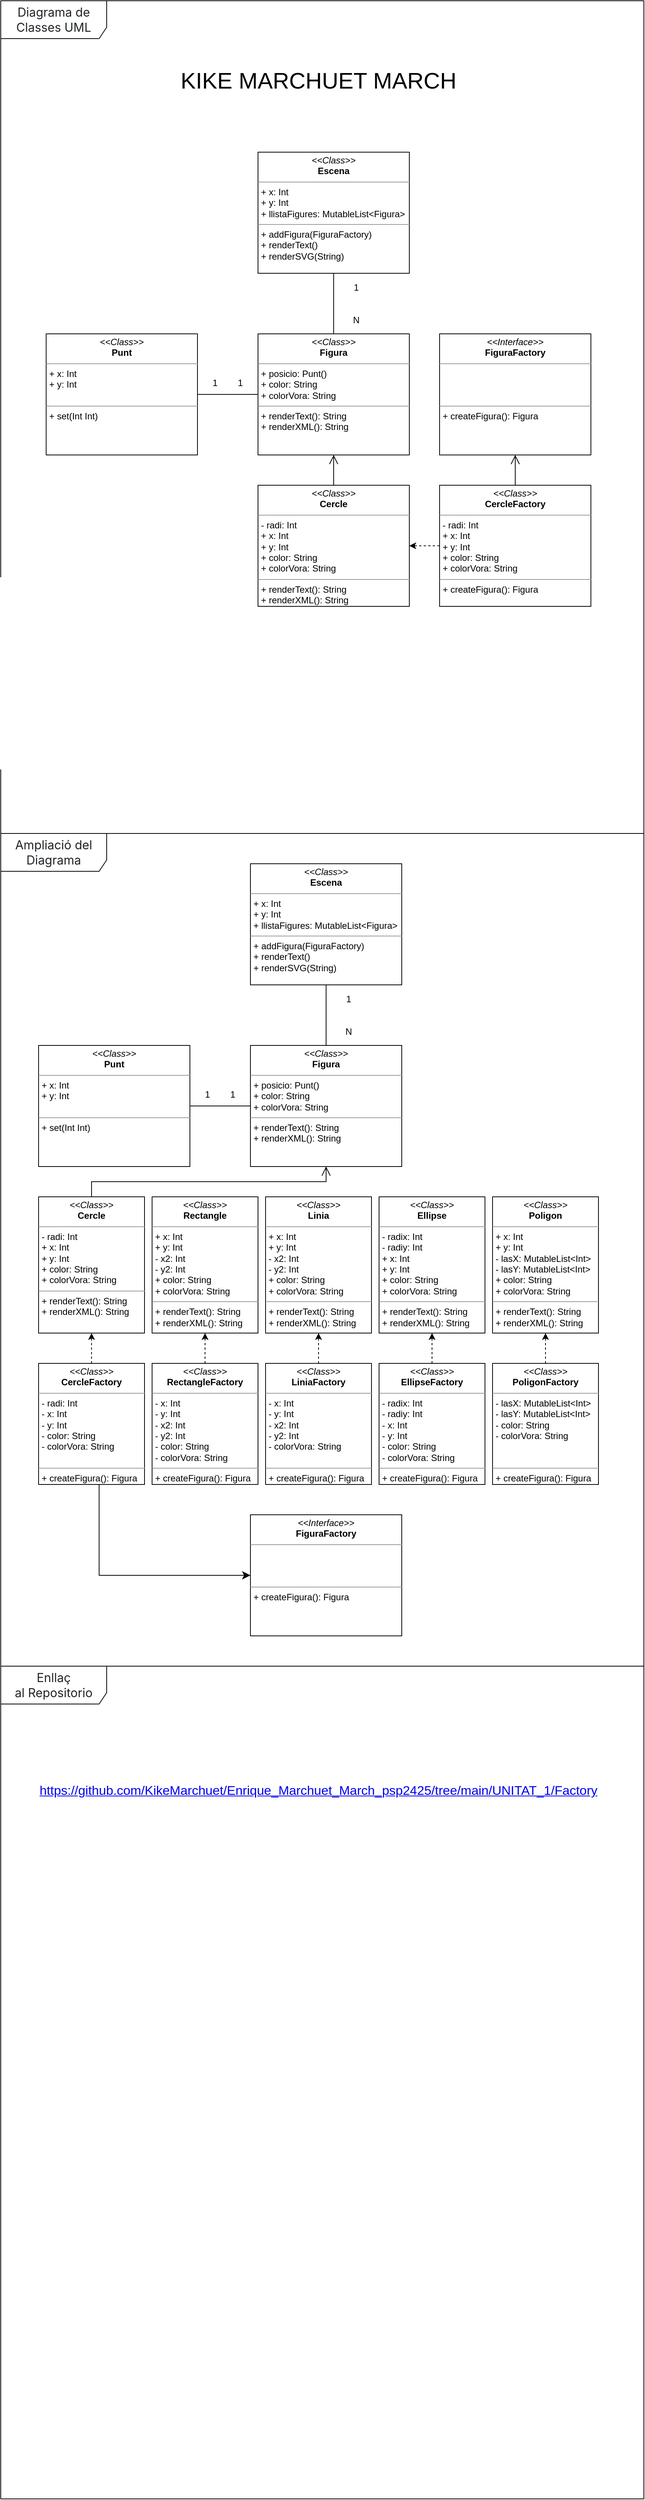 <mxfile version="24.7.17">
  <diagram name="Page-1" id="c4acf3e9-155e-7222-9cf6-157b1a14988f">
    <mxGraphModel dx="1272" dy="863" grid="1" gridSize="10" guides="0" tooltips="1" connect="1" arrows="1" fold="1" page="1" pageScale="1" pageWidth="850" pageHeight="1100" background="none" math="0" shadow="0">
      <root>
        <mxCell id="0" />
        <mxCell id="1" parent="0" />
        <mxCell id="17acba5748e5396b-1" value="&lt;span style=&quot;font-size: 16px; box-sizing: border-box; caret-color: rgb(33, 37, 41); color: rgb(33, 37, 41); font-family: -apple-system, BlinkMacSystemFont, &amp;quot;Segoe UI&amp;quot;, Roboto, &amp;quot;Helvetica Neue&amp;quot;, Arial, &amp;quot;Noto Sans&amp;quot;, &amp;quot;Liberation Sans&amp;quot;, sans-serif, &amp;quot;Apple Color Emoji&amp;quot;, &amp;quot;Segoe UI Emoji&amp;quot;, &amp;quot;Segoe UI Symbol&amp;quot;, &amp;quot;Noto Color Emoji&amp;quot;; text-align: left;&quot; id=&quot;yui_3_18_1_1_1728143311629_353&quot;&gt;Diagrama de Classes UML&lt;/span&gt;" style="shape=umlFrame;whiteSpace=wrap;html=1;rounded=0;shadow=0;comic=0;labelBackgroundColor=none;strokeWidth=1;fontFamily=Verdana;fontSize=10;align=center;width=140;height=50;" parent="1" vertex="1">
          <mxGeometry width="850" height="1100" as="geometry" />
        </mxCell>
        <mxCell id="5d2195bd80daf111-12" value="&lt;p style=&quot;margin:0px;margin-top:4px;text-align:center;&quot;&gt;&lt;i&gt;&amp;lt;&amp;lt;Class&amp;gt;&amp;gt;&lt;/i&gt;&lt;br&gt;&lt;b&gt;CercleFactory&lt;/b&gt;&lt;/p&gt;&lt;hr size=&quot;1&quot;&gt;&lt;p style=&quot;margin:0px;margin-left:4px;&quot;&gt;- radi: Int&lt;br&gt;+ x: Int&lt;/p&gt;&lt;p style=&quot;margin:0px;margin-left:4px;&quot;&gt;+ y: Int&lt;/p&gt;&lt;p style=&quot;margin:0px;margin-left:4px;&quot;&gt;+ color: String&lt;/p&gt;&lt;p style=&quot;margin:0px;margin-left:4px;&quot;&gt;+ colorVora: String&lt;/p&gt;&lt;hr size=&quot;1&quot;&gt;&lt;p style=&quot;margin:0px;margin-left:4px;&quot;&gt;+ createFigura(): Figura&lt;br&gt;&lt;br&gt;&lt;/p&gt;" style="verticalAlign=top;align=left;overflow=fill;fontSize=12;fontFamily=Helvetica;html=1;rounded=0;shadow=0;comic=0;labelBackgroundColor=none;strokeWidth=1" parent="1" vertex="1">
          <mxGeometry x="580" y="640" width="200" height="160" as="geometry" />
        </mxCell>
        <mxCell id="5d2195bd80daf111-20" value="&lt;p style=&quot;margin:0px;margin-top:4px;text-align:center;&quot;&gt;&lt;i&gt;&amp;lt;&amp;lt;Interface&amp;gt;&amp;gt;&lt;/i&gt;&lt;br&gt;&lt;b&gt;FiguraFactory&lt;/b&gt;&lt;/p&gt;&lt;hr size=&quot;1&quot;&gt;&lt;p style=&quot;margin:0px;margin-left:4px;&quot;&gt;&lt;br&gt;&lt;/p&gt;&lt;p style=&quot;margin:0px;margin-left:4px;&quot;&gt;&lt;br&gt;&lt;/p&gt;&lt;p style=&quot;margin:0px;margin-left:4px;&quot;&gt;&lt;br&gt;&lt;/p&gt;&lt;hr size=&quot;1&quot;&gt;&lt;p style=&quot;margin:0px;margin-left:4px;&quot;&gt;+ createFigura(): Figura&lt;br&gt;&lt;/p&gt;" style="verticalAlign=top;align=left;overflow=fill;fontSize=12;fontFamily=Helvetica;html=1;rounded=0;shadow=0;comic=0;labelBackgroundColor=none;strokeWidth=1" parent="1" vertex="1">
          <mxGeometry x="580" y="440" width="200" height="160" as="geometry" />
        </mxCell>
        <mxCell id="bLPB9Oaj4z80NYOB8CVM-1" value="&lt;p style=&quot;margin:0px;margin-top:4px;text-align:center;&quot;&gt;&lt;i&gt;&amp;lt;&amp;lt;Class&amp;gt;&amp;gt;&lt;/i&gt;&lt;br&gt;&lt;b&gt;Cercle&lt;/b&gt;&lt;/p&gt;&lt;hr size=&quot;1&quot;&gt;&lt;p style=&quot;margin:0px;margin-left:4px;&quot;&gt;- radi: Int&lt;br&gt;+ x: Int&lt;/p&gt;&lt;p style=&quot;margin:0px;margin-left:4px;&quot;&gt;+ y: Int&lt;/p&gt;&lt;p style=&quot;margin:0px;margin-left:4px;&quot;&gt;+ color: String&lt;/p&gt;&lt;p style=&quot;margin:0px;margin-left:4px;&quot;&gt;+ colorVora: String&lt;/p&gt;&lt;hr size=&quot;1&quot;&gt;&lt;p style=&quot;margin:0px;margin-left:4px;&quot;&gt;+ renderText(): String&lt;/p&gt;&lt;p style=&quot;margin:0px;margin-left:4px;&quot;&gt;+ renderXML(): String&lt;br&gt;&lt;br&gt;&lt;/p&gt;" style="verticalAlign=top;align=left;overflow=fill;fontSize=12;fontFamily=Helvetica;html=1;rounded=0;shadow=0;comic=0;labelBackgroundColor=none;strokeWidth=1" parent="1" vertex="1">
          <mxGeometry x="340" y="640" width="200" height="160" as="geometry" />
        </mxCell>
        <mxCell id="bLPB9Oaj4z80NYOB8CVM-2" value="&lt;p style=&quot;margin:0px;margin-top:4px;text-align:center;&quot;&gt;&lt;i&gt;&amp;lt;&amp;lt;Class&amp;gt;&amp;gt;&lt;/i&gt;&lt;br&gt;&lt;b&gt;Figura&lt;/b&gt;&lt;/p&gt;&lt;hr size=&quot;1&quot;&gt;&lt;p style=&quot;margin: 0px 0px 0px 4px;&quot;&gt;+ posicio: Punt()&lt;br&gt;&lt;/p&gt;&lt;p style=&quot;margin: 0px 0px 0px 4px;&quot;&gt;+ color: String&lt;/p&gt;&lt;p style=&quot;margin: 0px 0px 0px 4px;&quot;&gt;+ colorVora: String&lt;/p&gt;&lt;hr size=&quot;1&quot;&gt;&lt;p style=&quot;margin:0px;margin-left:4px;&quot;&gt;+ renderText(): String&lt;br&gt;&lt;/p&gt;&lt;p style=&quot;margin:0px;margin-left:4px;&quot;&gt;+ renderXML(): String&lt;/p&gt;" style="verticalAlign=top;align=left;overflow=fill;fontSize=12;fontFamily=Helvetica;html=1;rounded=0;shadow=0;comic=0;labelBackgroundColor=none;strokeWidth=1" parent="1" vertex="1">
          <mxGeometry x="340" y="440" width="200" height="160" as="geometry" />
        </mxCell>
        <mxCell id="bLPB9Oaj4z80NYOB8CVM-5" value="" style="edgeStyle=orthogonalEdgeStyle;rounded=0;html=1;labelBackgroundColor=none;startFill=0;endArrow=open;endFill=0;endSize=10;fontFamily=Verdana;fontSize=10;entryX=0.5;entryY=1;entryDx=0;entryDy=0;exitX=0.5;exitY=0;exitDx=0;exitDy=0;" parent="1" source="bLPB9Oaj4z80NYOB8CVM-1" target="bLPB9Oaj4z80NYOB8CVM-2" edge="1">
          <mxGeometry width="50" height="50" relative="1" as="geometry">
            <mxPoint x="240" y="400" as="sourcePoint" />
            <mxPoint x="290" y="350" as="targetPoint" />
          </mxGeometry>
        </mxCell>
        <mxCell id="bLPB9Oaj4z80NYOB8CVM-8" value="&lt;p style=&quot;margin:0px;margin-top:4px;text-align:center;&quot;&gt;&lt;i&gt;&amp;lt;&amp;lt;Class&amp;gt;&amp;gt;&lt;/i&gt;&lt;br&gt;&lt;b&gt;Escena&lt;/b&gt;&lt;/p&gt;&lt;hr size=&quot;1&quot;&gt;&lt;p style=&quot;margin: 0px 0px 0px 4px;&quot;&gt;+ x: Int&lt;br&gt;&lt;/p&gt;&lt;p style=&quot;margin: 0px 0px 0px 4px;&quot;&gt;+ y: Int&lt;/p&gt;&lt;p style=&quot;margin: 0px 0px 0px 4px;&quot;&gt;+ llistaFigures: MutableList&amp;lt;Figura&amp;gt;&lt;/p&gt;&lt;hr size=&quot;1&quot;&gt;&lt;p style=&quot;margin:0px;margin-left:4px;&quot;&gt;+ addFigura(FiguraFactory)&lt;br&gt;&lt;/p&gt;&lt;p style=&quot;margin:0px;margin-left:4px;&quot;&gt;+ renderText()&lt;/p&gt;&lt;p style=&quot;margin:0px;margin-left:4px;&quot;&gt;+ renderSVG(String)&lt;/p&gt;" style="verticalAlign=top;align=left;overflow=fill;fontSize=12;fontFamily=Helvetica;html=1;rounded=0;shadow=0;comic=0;labelBackgroundColor=none;strokeWidth=1" parent="1" vertex="1">
          <mxGeometry x="340" y="200" width="200" height="160" as="geometry" />
        </mxCell>
        <mxCell id="bLPB9Oaj4z80NYOB8CVM-9" value="" style="edgeStyle=orthogonalEdgeStyle;rounded=0;html=1;labelBackgroundColor=none;startFill=0;endArrow=open;endFill=0;endSize=10;fontFamily=Verdana;fontSize=10;entryX=0.5;entryY=1;entryDx=0;entryDy=0;exitX=0.5;exitY=0;exitDx=0;exitDy=0;" parent="1" source="5d2195bd80daf111-12" target="5d2195bd80daf111-20" edge="1">
          <mxGeometry width="50" height="50" relative="1" as="geometry">
            <mxPoint x="450" y="610" as="sourcePoint" />
            <mxPoint x="450" y="650" as="targetPoint" />
          </mxGeometry>
        </mxCell>
        <mxCell id="bLPB9Oaj4z80NYOB8CVM-10" value="&lt;p style=&quot;margin:0px;margin-top:4px;text-align:center;&quot;&gt;&lt;i&gt;&amp;lt;&amp;lt;Class&amp;gt;&amp;gt;&lt;/i&gt;&lt;br&gt;&lt;b&gt;Punt&lt;/b&gt;&lt;/p&gt;&lt;hr size=&quot;1&quot;&gt;&lt;p style=&quot;margin: 0px 0px 0px 4px;&quot;&gt;+ x: Int&lt;br&gt;&lt;/p&gt;&lt;p style=&quot;margin: 0px 0px 0px 4px;&quot;&gt;+ y: Int&lt;/p&gt;&lt;p style=&quot;margin: 0px 0px 0px 4px;&quot;&gt;&lt;br&gt;&lt;/p&gt;&lt;hr size=&quot;1&quot;&gt;&lt;p style=&quot;margin:0px;margin-left:4px;&quot;&gt;+ set(Int Int)&lt;br&gt;&lt;/p&gt;" style="verticalAlign=top;align=left;overflow=fill;fontSize=12;fontFamily=Helvetica;html=1;rounded=0;shadow=0;comic=0;labelBackgroundColor=none;strokeWidth=1" parent="1" vertex="1">
          <mxGeometry x="60" y="440" width="200" height="160" as="geometry" />
        </mxCell>
        <mxCell id="bLPB9Oaj4z80NYOB8CVM-13" value="" style="endArrow=none;html=1;rounded=0;entryX=0.5;entryY=0;entryDx=0;entryDy=0;exitX=0.5;exitY=1;exitDx=0;exitDy=0;" parent="1" source="bLPB9Oaj4z80NYOB8CVM-8" target="bLPB9Oaj4z80NYOB8CVM-2" edge="1">
          <mxGeometry width="50" height="50" relative="1" as="geometry">
            <mxPoint x="410" y="870" as="sourcePoint" />
            <mxPoint x="460" y="820" as="targetPoint" />
          </mxGeometry>
        </mxCell>
        <mxCell id="bLPB9Oaj4z80NYOB8CVM-14" value="" style="endArrow=none;html=1;rounded=0;entryX=0;entryY=0.5;entryDx=0;entryDy=0;exitX=1;exitY=0.5;exitDx=0;exitDy=0;" parent="1" source="bLPB9Oaj4z80NYOB8CVM-10" target="bLPB9Oaj4z80NYOB8CVM-2" edge="1">
          <mxGeometry width="50" height="50" relative="1" as="geometry">
            <mxPoint x="310" y="410" as="sourcePoint" />
            <mxPoint x="350" y="490" as="targetPoint" />
          </mxGeometry>
        </mxCell>
        <mxCell id="bLPB9Oaj4z80NYOB8CVM-15" value="" style="endArrow=classic;html=1;rounded=0;entryX=1;entryY=0.5;entryDx=0;entryDy=0;exitX=0;exitY=0.5;exitDx=0;exitDy=0;dashed=1;" parent="1" source="5d2195bd80daf111-12" target="bLPB9Oaj4z80NYOB8CVM-1" edge="1">
          <mxGeometry width="50" height="50" relative="1" as="geometry">
            <mxPoint x="510" y="740" as="sourcePoint" />
            <mxPoint x="560" y="690" as="targetPoint" />
          </mxGeometry>
        </mxCell>
        <mxCell id="bLPB9Oaj4z80NYOB8CVM-16" value="1 &amp;nbsp; &amp;nbsp; &amp;nbsp; &amp;nbsp;1" style="text;html=1;align=center;verticalAlign=middle;whiteSpace=wrap;rounded=0;" parent="1" vertex="1">
          <mxGeometry x="270" y="490" width="60" height="30" as="geometry" />
        </mxCell>
        <mxCell id="bLPB9Oaj4z80NYOB8CVM-17" value="1&lt;div&gt;&lt;br&gt;&lt;/div&gt;&lt;div&gt;&lt;br&gt;&lt;/div&gt;&lt;div&gt;N&lt;/div&gt;" style="text;html=1;align=center;verticalAlign=middle;whiteSpace=wrap;rounded=0;" parent="1" vertex="1">
          <mxGeometry x="440" y="385" width="60" height="30" as="geometry" />
        </mxCell>
        <mxCell id="bLPB9Oaj4z80NYOB8CVM-18" value="&lt;span style=&quot;caret-color: rgb(33, 37, 41); color: rgb(33, 37, 41); font-family: -apple-system, BlinkMacSystemFont, &amp;quot;Segoe UI&amp;quot;, Roboto, &amp;quot;Helvetica Neue&amp;quot;, Arial, &amp;quot;Noto Sans&amp;quot;, &amp;quot;Liberation Sans&amp;quot;, sans-serif, &amp;quot;Apple Color Emoji&amp;quot;, &amp;quot;Segoe UI Emoji&amp;quot;, &amp;quot;Segoe UI Symbol&amp;quot;, &amp;quot;Noto Color Emoji&amp;quot;; font-size: 16px; text-align: left;&quot;&gt;Ampliació del Diagrama&lt;/span&gt;" style="shape=umlFrame;whiteSpace=wrap;html=1;rounded=0;shadow=0;comic=0;labelBackgroundColor=none;strokeWidth=1;fontFamily=Verdana;fontSize=10;align=center;width=140;height=50;" parent="1" vertex="1">
          <mxGeometry y="1100" width="850" height="1100" as="geometry" />
        </mxCell>
        <mxCell id="bLPB9Oaj4z80NYOB8CVM-32" value="&lt;p style=&quot;margin:0px;margin-top:4px;text-align:center;&quot;&gt;&lt;i&gt;&amp;lt;&amp;lt;Class&amp;gt;&amp;gt;&lt;/i&gt;&lt;br&gt;&lt;b&gt;CercleFactory&lt;/b&gt;&lt;/p&gt;&lt;hr size=&quot;1&quot;&gt;&lt;p style=&quot;margin:0px;margin-left:4px;&quot;&gt;- radi: Int&lt;br&gt;- x: Int&lt;/p&gt;&lt;p style=&quot;margin:0px;margin-left:4px;&quot;&gt;- y: Int&lt;/p&gt;&lt;p style=&quot;margin:0px;margin-left:4px;&quot;&gt;- color: String&lt;/p&gt;&lt;p style=&quot;margin:0px;margin-left:4px;&quot;&gt;- colorVora: String&lt;/p&gt;&lt;p style=&quot;margin:0px;margin-left:4px;&quot;&gt;&lt;br&gt;&lt;/p&gt;&lt;hr size=&quot;1&quot;&gt;&lt;p style=&quot;margin:0px;margin-left:4px;&quot;&gt;+ createFigura(): Figura&lt;br&gt;&lt;br&gt;&lt;/p&gt;" style="verticalAlign=top;align=left;overflow=fill;fontSize=12;fontFamily=Helvetica;html=1;rounded=0;shadow=0;comic=0;labelBackgroundColor=none;strokeWidth=1" parent="1" vertex="1">
          <mxGeometry x="50" y="1800" width="140" height="160" as="geometry" />
        </mxCell>
        <mxCell id="bLPB9Oaj4z80NYOB8CVM-33" value="&lt;p style=&quot;margin:0px;margin-top:4px;text-align:center;&quot;&gt;&lt;i&gt;&amp;lt;&amp;lt;Interface&amp;gt;&amp;gt;&lt;/i&gt;&lt;br&gt;&lt;b&gt;FiguraFactory&lt;/b&gt;&lt;/p&gt;&lt;hr size=&quot;1&quot;&gt;&lt;p style=&quot;margin:0px;margin-left:4px;&quot;&gt;&lt;br&gt;&lt;/p&gt;&lt;p style=&quot;margin:0px;margin-left:4px;&quot;&gt;&lt;br&gt;&lt;/p&gt;&lt;p style=&quot;margin:0px;margin-left:4px;&quot;&gt;&lt;br&gt;&lt;/p&gt;&lt;hr size=&quot;1&quot;&gt;&lt;p style=&quot;margin:0px;margin-left:4px;&quot;&gt;+ createFigura(): Figura&lt;br&gt;&lt;/p&gt;" style="verticalAlign=top;align=left;overflow=fill;fontSize=12;fontFamily=Helvetica;html=1;rounded=0;shadow=0;comic=0;labelBackgroundColor=none;strokeWidth=1" parent="1" vertex="1">
          <mxGeometry x="330" y="2000" width="200" height="160" as="geometry" />
        </mxCell>
        <mxCell id="bLPB9Oaj4z80NYOB8CVM-34" value="&lt;p style=&quot;margin:0px;margin-top:4px;text-align:center;&quot;&gt;&lt;i&gt;&amp;lt;&amp;lt;Class&amp;gt;&amp;gt;&lt;/i&gt;&lt;br&gt;&lt;b&gt;Cercle&lt;/b&gt;&lt;/p&gt;&lt;hr size=&quot;1&quot;&gt;&lt;p style=&quot;margin:0px;margin-left:4px;&quot;&gt;- radi: Int&lt;br&gt;+ x: Int&lt;/p&gt;&lt;p style=&quot;margin:0px;margin-left:4px;&quot;&gt;+ y: Int&lt;/p&gt;&lt;p style=&quot;margin:0px;margin-left:4px;&quot;&gt;+ color: String&lt;/p&gt;&lt;p style=&quot;margin:0px;margin-left:4px;&quot;&gt;+ colorVora: String&lt;/p&gt;&lt;hr size=&quot;1&quot;&gt;&lt;p style=&quot;margin:0px;margin-left:4px;&quot;&gt;+ renderText(): String&lt;/p&gt;&lt;p style=&quot;margin:0px;margin-left:4px;&quot;&gt;+ renderXML(): String&lt;br&gt;&lt;br&gt;&lt;/p&gt;" style="verticalAlign=top;align=left;overflow=fill;fontSize=12;fontFamily=Helvetica;html=1;rounded=0;shadow=0;comic=0;labelBackgroundColor=none;strokeWidth=1" parent="1" vertex="1">
          <mxGeometry x="50" y="1580" width="140" height="180" as="geometry" />
        </mxCell>
        <mxCell id="bLPB9Oaj4z80NYOB8CVM-35" value="&lt;p style=&quot;margin:0px;margin-top:4px;text-align:center;&quot;&gt;&lt;i&gt;&amp;lt;&amp;lt;Class&amp;gt;&amp;gt;&lt;/i&gt;&lt;br&gt;&lt;b&gt;Figura&lt;/b&gt;&lt;/p&gt;&lt;hr size=&quot;1&quot;&gt;&lt;p style=&quot;margin: 0px 0px 0px 4px;&quot;&gt;+ posicio: Punt()&lt;br&gt;&lt;/p&gt;&lt;p style=&quot;margin: 0px 0px 0px 4px;&quot;&gt;+ color: String&lt;/p&gt;&lt;p style=&quot;margin: 0px 0px 0px 4px;&quot;&gt;+ colorVora: String&lt;/p&gt;&lt;hr size=&quot;1&quot;&gt;&lt;p style=&quot;margin:0px;margin-left:4px;&quot;&gt;+ renderText(): String&lt;br&gt;&lt;/p&gt;&lt;p style=&quot;margin:0px;margin-left:4px;&quot;&gt;+ renderXML(): String&lt;/p&gt;" style="verticalAlign=top;align=left;overflow=fill;fontSize=12;fontFamily=Helvetica;html=1;rounded=0;shadow=0;comic=0;labelBackgroundColor=none;strokeWidth=1" parent="1" vertex="1">
          <mxGeometry x="330" y="1380" width="200" height="160" as="geometry" />
        </mxCell>
        <mxCell id="bLPB9Oaj4z80NYOB8CVM-36" value="" style="edgeStyle=orthogonalEdgeStyle;rounded=0;html=1;labelBackgroundColor=none;startFill=0;endArrow=open;endFill=0;endSize=10;fontFamily=Verdana;fontSize=10;entryX=0.5;entryY=1;entryDx=0;entryDy=0;exitX=0.5;exitY=0;exitDx=0;exitDy=0;" parent="1" source="bLPB9Oaj4z80NYOB8CVM-34" target="bLPB9Oaj4z80NYOB8CVM-35" edge="1">
          <mxGeometry width="50" height="50" relative="1" as="geometry">
            <mxPoint x="230" y="1340" as="sourcePoint" />
            <mxPoint x="280" y="1290" as="targetPoint" />
          </mxGeometry>
        </mxCell>
        <mxCell id="bLPB9Oaj4z80NYOB8CVM-37" value="&lt;p style=&quot;margin:0px;margin-top:4px;text-align:center;&quot;&gt;&lt;i&gt;&amp;lt;&amp;lt;Class&amp;gt;&amp;gt;&lt;/i&gt;&lt;br&gt;&lt;b&gt;Escena&lt;/b&gt;&lt;/p&gt;&lt;hr size=&quot;1&quot;&gt;&lt;p style=&quot;margin: 0px 0px 0px 4px;&quot;&gt;+ x: Int&lt;br&gt;&lt;/p&gt;&lt;p style=&quot;margin: 0px 0px 0px 4px;&quot;&gt;+ y: Int&lt;/p&gt;&lt;p style=&quot;margin: 0px 0px 0px 4px;&quot;&gt;+ llistaFigures: MutableList&amp;lt;Figura&amp;gt;&lt;/p&gt;&lt;hr size=&quot;1&quot;&gt;&lt;p style=&quot;margin:0px;margin-left:4px;&quot;&gt;+ addFigura(FiguraFactory)&lt;br&gt;&lt;/p&gt;&lt;p style=&quot;margin:0px;margin-left:4px;&quot;&gt;+ renderText()&lt;/p&gt;&lt;p style=&quot;margin:0px;margin-left:4px;&quot;&gt;+ renderSVG(String)&lt;/p&gt;" style="verticalAlign=top;align=left;overflow=fill;fontSize=12;fontFamily=Helvetica;html=1;rounded=0;shadow=0;comic=0;labelBackgroundColor=none;strokeWidth=1" parent="1" vertex="1">
          <mxGeometry x="330" y="1140" width="200" height="160" as="geometry" />
        </mxCell>
        <mxCell id="bLPB9Oaj4z80NYOB8CVM-39" value="&lt;p style=&quot;margin:0px;margin-top:4px;text-align:center;&quot;&gt;&lt;i&gt;&amp;lt;&amp;lt;Class&amp;gt;&amp;gt;&lt;/i&gt;&lt;br&gt;&lt;b&gt;Punt&lt;/b&gt;&lt;/p&gt;&lt;hr size=&quot;1&quot;&gt;&lt;p style=&quot;margin: 0px 0px 0px 4px;&quot;&gt;+ x: Int&lt;br&gt;&lt;/p&gt;&lt;p style=&quot;margin: 0px 0px 0px 4px;&quot;&gt;+ y: Int&lt;/p&gt;&lt;p style=&quot;margin: 0px 0px 0px 4px;&quot;&gt;&lt;br&gt;&lt;/p&gt;&lt;hr size=&quot;1&quot;&gt;&lt;p style=&quot;margin:0px;margin-left:4px;&quot;&gt;+ set(Int Int)&lt;br&gt;&lt;/p&gt;" style="verticalAlign=top;align=left;overflow=fill;fontSize=12;fontFamily=Helvetica;html=1;rounded=0;shadow=0;comic=0;labelBackgroundColor=none;strokeWidth=1" parent="1" vertex="1">
          <mxGeometry x="50" y="1380" width="200" height="160" as="geometry" />
        </mxCell>
        <mxCell id="bLPB9Oaj4z80NYOB8CVM-40" value="" style="endArrow=none;html=1;rounded=0;entryX=0.5;entryY=0;entryDx=0;entryDy=0;exitX=0.5;exitY=1;exitDx=0;exitDy=0;" parent="1" source="bLPB9Oaj4z80NYOB8CVM-37" target="bLPB9Oaj4z80NYOB8CVM-35" edge="1">
          <mxGeometry width="50" height="50" relative="1" as="geometry">
            <mxPoint x="400" y="1810" as="sourcePoint" />
            <mxPoint x="450" y="1760" as="targetPoint" />
          </mxGeometry>
        </mxCell>
        <mxCell id="bLPB9Oaj4z80NYOB8CVM-41" value="" style="endArrow=none;html=1;rounded=0;entryX=0;entryY=0.5;entryDx=0;entryDy=0;exitX=1;exitY=0.5;exitDx=0;exitDy=0;" parent="1" source="bLPB9Oaj4z80NYOB8CVM-39" target="bLPB9Oaj4z80NYOB8CVM-35" edge="1">
          <mxGeometry width="50" height="50" relative="1" as="geometry">
            <mxPoint x="300" y="1350" as="sourcePoint" />
            <mxPoint x="340" y="1430" as="targetPoint" />
          </mxGeometry>
        </mxCell>
        <mxCell id="bLPB9Oaj4z80NYOB8CVM-42" value="" style="endArrow=classic;html=1;rounded=0;entryX=0.5;entryY=1;entryDx=0;entryDy=0;exitX=0.5;exitY=0;exitDx=0;exitDy=0;dashed=1;" parent="1" source="bLPB9Oaj4z80NYOB8CVM-32" target="bLPB9Oaj4z80NYOB8CVM-34" edge="1">
          <mxGeometry width="50" height="50" relative="1" as="geometry">
            <mxPoint x="500" y="1680" as="sourcePoint" />
            <mxPoint x="550" y="1630" as="targetPoint" />
          </mxGeometry>
        </mxCell>
        <mxCell id="bLPB9Oaj4z80NYOB8CVM-43" value="1 &amp;nbsp; &amp;nbsp; &amp;nbsp; &amp;nbsp;1" style="text;html=1;align=center;verticalAlign=middle;whiteSpace=wrap;rounded=0;" parent="1" vertex="1">
          <mxGeometry x="260" y="1430" width="60" height="30" as="geometry" />
        </mxCell>
        <mxCell id="bLPB9Oaj4z80NYOB8CVM-44" value="1&lt;div&gt;&lt;br&gt;&lt;/div&gt;&lt;div&gt;&lt;br&gt;&lt;/div&gt;&lt;div&gt;N&lt;/div&gt;" style="text;html=1;align=center;verticalAlign=middle;whiteSpace=wrap;rounded=0;" parent="1" vertex="1">
          <mxGeometry x="430" y="1325" width="60" height="30" as="geometry" />
        </mxCell>
        <mxCell id="bLPB9Oaj4z80NYOB8CVM-47" value="&lt;p style=&quot;margin:0px;margin-top:4px;text-align:center;&quot;&gt;&lt;i&gt;&amp;lt;&amp;lt;Class&amp;gt;&amp;gt;&lt;/i&gt;&lt;br&gt;&lt;b&gt;Rectangle&lt;/b&gt;&lt;/p&gt;&lt;hr size=&quot;1&quot;&gt;&lt;p style=&quot;margin:0px;margin-left:4px;&quot;&gt;+ x: Int&lt;/p&gt;&lt;p style=&quot;margin:0px;margin-left:4px;&quot;&gt;+ y: Int&lt;/p&gt;&lt;p style=&quot;margin:0px;margin-left:4px;&quot;&gt;- x2: Int&lt;/p&gt;&lt;p style=&quot;margin:0px;margin-left:4px;&quot;&gt;- y2: Int&lt;/p&gt;&lt;p style=&quot;margin:0px;margin-left:4px;&quot;&gt;+ color: String&lt;/p&gt;&lt;p style=&quot;margin:0px;margin-left:4px;&quot;&gt;+ colorVora: String&lt;/p&gt;&lt;hr size=&quot;1&quot;&gt;&lt;p style=&quot;margin:0px;margin-left:4px;&quot;&gt;+ renderText(): String&lt;/p&gt;&lt;p style=&quot;margin:0px;margin-left:4px;&quot;&gt;+ renderXML(): String&lt;br&gt;&lt;br&gt;&lt;/p&gt;" style="verticalAlign=top;align=left;overflow=fill;fontSize=12;fontFamily=Helvetica;html=1;rounded=0;shadow=0;comic=0;labelBackgroundColor=none;strokeWidth=1" parent="1" vertex="1">
          <mxGeometry x="200" y="1580" width="140" height="180" as="geometry" />
        </mxCell>
        <mxCell id="bLPB9Oaj4z80NYOB8CVM-48" value="&lt;p style=&quot;margin:0px;margin-top:4px;text-align:center;&quot;&gt;&lt;i&gt;&amp;lt;&amp;lt;Class&amp;gt;&amp;gt;&lt;/i&gt;&lt;br&gt;&lt;b&gt;Linia&lt;/b&gt;&lt;/p&gt;&lt;hr size=&quot;1&quot;&gt;&lt;p style=&quot;margin:0px;margin-left:4px;&quot;&gt;+ x: Int&lt;/p&gt;&lt;p style=&quot;margin:0px;margin-left:4px;&quot;&gt;+ y: Int&lt;/p&gt;&lt;p style=&quot;margin:0px;margin-left:4px;&quot;&gt;- x2: Int&lt;/p&gt;&lt;p style=&quot;margin:0px;margin-left:4px;&quot;&gt;- y2: Int&lt;/p&gt;&lt;p style=&quot;margin:0px;margin-left:4px;&quot;&gt;+ color: String&lt;/p&gt;&lt;p style=&quot;margin:0px;margin-left:4px;&quot;&gt;+ colorVora: String&lt;/p&gt;&lt;hr size=&quot;1&quot;&gt;&lt;p style=&quot;margin:0px;margin-left:4px;&quot;&gt;+ renderText(): String&lt;/p&gt;&lt;p style=&quot;margin:0px;margin-left:4px;&quot;&gt;+ renderXML(): String&lt;br&gt;&lt;br&gt;&lt;/p&gt;" style="verticalAlign=top;align=left;overflow=fill;fontSize=12;fontFamily=Helvetica;html=1;rounded=0;shadow=0;comic=0;labelBackgroundColor=none;strokeWidth=1" parent="1" vertex="1">
          <mxGeometry x="350" y="1580" width="140" height="180" as="geometry" />
        </mxCell>
        <mxCell id="bLPB9Oaj4z80NYOB8CVM-49" value="&lt;p style=&quot;margin:0px;margin-top:4px;text-align:center;&quot;&gt;&lt;i&gt;&amp;lt;&amp;lt;Class&amp;gt;&amp;gt;&lt;/i&gt;&lt;br&gt;&lt;b&gt;Ellipse&lt;/b&gt;&lt;/p&gt;&lt;hr size=&quot;1&quot;&gt;&lt;p style=&quot;margin:0px;margin-left:4px;&quot;&gt;- radix: Int&lt;/p&gt;&lt;p style=&quot;margin:0px;margin-left:4px;&quot;&gt;- radiy: Int&lt;br&gt;+ x: Int&lt;/p&gt;&lt;p style=&quot;margin:0px;margin-left:4px;&quot;&gt;+ y: Int&lt;/p&gt;&lt;p style=&quot;margin:0px;margin-left:4px;&quot;&gt;+ color: String&lt;/p&gt;&lt;p style=&quot;margin:0px;margin-left:4px;&quot;&gt;+ colorVora: String&lt;/p&gt;&lt;hr size=&quot;1&quot;&gt;&lt;p style=&quot;margin:0px;margin-left:4px;&quot;&gt;+ renderText(): String&lt;/p&gt;&lt;p style=&quot;margin:0px;margin-left:4px;&quot;&gt;+ renderXML(): String&lt;br&gt;&lt;br&gt;&lt;/p&gt;" style="verticalAlign=top;align=left;overflow=fill;fontSize=12;fontFamily=Helvetica;html=1;rounded=0;shadow=0;comic=0;labelBackgroundColor=none;strokeWidth=1" parent="1" vertex="1">
          <mxGeometry x="500" y="1580" width="140" height="180" as="geometry" />
        </mxCell>
        <mxCell id="bLPB9Oaj4z80NYOB8CVM-51" value="&lt;p style=&quot;margin:0px;margin-top:4px;text-align:center;&quot;&gt;&lt;i&gt;&amp;lt;&amp;lt;Class&amp;gt;&amp;gt;&lt;/i&gt;&lt;br&gt;&lt;b&gt;RectangleFactory&lt;/b&gt;&lt;/p&gt;&lt;hr size=&quot;1&quot;&gt;&lt;p style=&quot;margin:0px;margin-left:4px;&quot;&gt;- x: Int&lt;/p&gt;&lt;p style=&quot;margin:0px;margin-left:4px;&quot;&gt;- y: Int&lt;/p&gt;&lt;p style=&quot;margin:0px;margin-left:4px;&quot;&gt;- x2: Int&lt;/p&gt;&lt;p style=&quot;margin:0px;margin-left:4px;&quot;&gt;- y2: Int&lt;/p&gt;&lt;p style=&quot;margin:0px;margin-left:4px;&quot;&gt;- color: String&lt;/p&gt;&lt;p style=&quot;margin:0px;margin-left:4px;&quot;&gt;- colorVora: String&lt;/p&gt;&lt;hr size=&quot;1&quot;&gt;&lt;p style=&quot;margin:0px;margin-left:4px;&quot;&gt;+ createFigura(): Figura&lt;br&gt;&lt;br&gt;&lt;/p&gt;" style="verticalAlign=top;align=left;overflow=fill;fontSize=12;fontFamily=Helvetica;html=1;rounded=0;shadow=0;comic=0;labelBackgroundColor=none;strokeWidth=1" parent="1" vertex="1">
          <mxGeometry x="200" y="1800" width="140" height="160" as="geometry" />
        </mxCell>
        <mxCell id="bLPB9Oaj4z80NYOB8CVM-52" value="" style="endArrow=classic;html=1;rounded=0;entryX=0.5;entryY=1;entryDx=0;entryDy=0;exitX=0.5;exitY=0;exitDx=0;exitDy=0;dashed=1;" parent="1" source="bLPB9Oaj4z80NYOB8CVM-51" target="bLPB9Oaj4z80NYOB8CVM-47" edge="1">
          <mxGeometry width="50" height="50" relative="1" as="geometry">
            <mxPoint x="700" y="1680" as="sourcePoint" />
            <mxPoint x="330" y="1740" as="targetPoint" />
          </mxGeometry>
        </mxCell>
        <mxCell id="bLPB9Oaj4z80NYOB8CVM-53" value="&lt;p style=&quot;margin:0px;margin-top:4px;text-align:center;&quot;&gt;&lt;i&gt;&amp;lt;&amp;lt;Class&amp;gt;&amp;gt;&lt;/i&gt;&lt;br&gt;&lt;b&gt;LiniaFactory&lt;/b&gt;&lt;/p&gt;&lt;hr size=&quot;1&quot;&gt;&lt;p style=&quot;margin:0px;margin-left:4px;&quot;&gt;- x: Int&lt;/p&gt;&lt;p style=&quot;margin:0px;margin-left:4px;&quot;&gt;- y: Int&lt;/p&gt;&lt;p style=&quot;margin:0px;margin-left:4px;&quot;&gt;- x2: Int&lt;/p&gt;&lt;p style=&quot;margin:0px;margin-left:4px;&quot;&gt;- y2: Int&lt;/p&gt;&lt;p style=&quot;margin:0px;margin-left:4px;&quot;&gt;- colorVora: String&lt;/p&gt;&lt;p style=&quot;margin:0px;margin-left:4px;&quot;&gt;&lt;br&gt;&lt;/p&gt;&lt;hr size=&quot;1&quot;&gt;&lt;p style=&quot;margin:0px;margin-left:4px;&quot;&gt;+ createFigura(): Figura&lt;br&gt;&lt;br&gt;&lt;/p&gt;" style="verticalAlign=top;align=left;overflow=fill;fontSize=12;fontFamily=Helvetica;html=1;rounded=0;shadow=0;comic=0;labelBackgroundColor=none;strokeWidth=1" parent="1" vertex="1">
          <mxGeometry x="350" y="1800" width="140" height="160" as="geometry" />
        </mxCell>
        <mxCell id="bLPB9Oaj4z80NYOB8CVM-54" value="" style="endArrow=classic;html=1;rounded=0;entryX=0.5;entryY=1;entryDx=0;entryDy=0;exitX=0.5;exitY=0;exitDx=0;exitDy=0;dashed=1;" parent="1" source="bLPB9Oaj4z80NYOB8CVM-53" target="bLPB9Oaj4z80NYOB8CVM-48" edge="1">
          <mxGeometry width="50" height="50" relative="1" as="geometry">
            <mxPoint x="900" y="1680" as="sourcePoint" />
            <mxPoint x="530" y="1740" as="targetPoint" />
          </mxGeometry>
        </mxCell>
        <mxCell id="bLPB9Oaj4z80NYOB8CVM-55" value="&lt;p style=&quot;margin:0px;margin-top:4px;text-align:center;&quot;&gt;&lt;i&gt;&amp;lt;&amp;lt;Class&amp;gt;&amp;gt;&lt;/i&gt;&lt;br&gt;&lt;b&gt;EllipseFactory&lt;/b&gt;&lt;/p&gt;&lt;hr size=&quot;1&quot;&gt;&lt;p style=&quot;margin:0px;margin-left:4px;&quot;&gt;- radix: Int&lt;/p&gt;&lt;p style=&quot;margin:0px;margin-left:4px;&quot;&gt;- radiy: Int&lt;br&gt;- x: Int&lt;/p&gt;&lt;p style=&quot;margin:0px;margin-left:4px;&quot;&gt;- y: Int&lt;/p&gt;&lt;p style=&quot;margin:0px;margin-left:4px;&quot;&gt;- color: String&lt;/p&gt;&lt;p style=&quot;margin:0px;margin-left:4px;&quot;&gt;- colorVora: String&lt;/p&gt;&lt;hr size=&quot;1&quot;&gt;&lt;p style=&quot;margin:0px;margin-left:4px;&quot;&gt;+ createFigura(): Figura&lt;br&gt;&lt;br&gt;&lt;/p&gt;" style="verticalAlign=top;align=left;overflow=fill;fontSize=12;fontFamily=Helvetica;html=1;rounded=0;shadow=0;comic=0;labelBackgroundColor=none;strokeWidth=1" parent="1" vertex="1">
          <mxGeometry x="500" y="1800" width="140" height="160" as="geometry" />
        </mxCell>
        <mxCell id="bLPB9Oaj4z80NYOB8CVM-56" value="" style="endArrow=classic;html=1;rounded=0;entryX=0.5;entryY=1;entryDx=0;entryDy=0;exitX=0.5;exitY=0;exitDx=0;exitDy=0;dashed=1;" parent="1" source="bLPB9Oaj4z80NYOB8CVM-55" target="bLPB9Oaj4z80NYOB8CVM-49" edge="1">
          <mxGeometry width="50" height="50" relative="1" as="geometry">
            <mxPoint x="1100" y="1680" as="sourcePoint" />
            <mxPoint x="730" y="1740" as="targetPoint" />
          </mxGeometry>
        </mxCell>
        <mxCell id="bLPB9Oaj4z80NYOB8CVM-60" value="" style="edgeStyle=elbowEdgeStyle;elbow=horizontal;endArrow=classic;html=1;curved=0;rounded=0;endSize=8;startSize=8;exitX=0.5;exitY=1;exitDx=0;exitDy=0;entryX=0;entryY=0.5;entryDx=0;entryDy=0;" parent="1" source="bLPB9Oaj4z80NYOB8CVM-32" target="bLPB9Oaj4z80NYOB8CVM-33" edge="1">
          <mxGeometry width="50" height="50" relative="1" as="geometry">
            <mxPoint x="370" y="1760" as="sourcePoint" />
            <mxPoint x="420" y="1710" as="targetPoint" />
            <Array as="points">
              <mxPoint x="130" y="2020" />
            </Array>
          </mxGeometry>
        </mxCell>
        <mxCell id="bLPB9Oaj4z80NYOB8CVM-62" value="&lt;p style=&quot;margin:0px;margin-top:4px;text-align:center;&quot;&gt;&lt;i&gt;&amp;lt;&amp;lt;Class&amp;gt;&amp;gt;&lt;/i&gt;&lt;br&gt;&lt;b&gt;Poligon&lt;/b&gt;&lt;/p&gt;&lt;hr size=&quot;1&quot;&gt;&lt;p style=&quot;margin:0px;margin-left:4px;&quot;&gt;+ x: Int&lt;/p&gt;&lt;p style=&quot;margin:0px;margin-left:4px;&quot;&gt;+ y: Int&lt;/p&gt;&lt;p style=&quot;margin:0px;margin-left:4px;&quot;&gt;- lasX: MutableList&amp;lt;Int&amp;gt;&lt;/p&gt;&lt;p style=&quot;margin:0px;margin-left:4px;&quot;&gt;- lasY: MutableList&amp;lt;Int&amp;gt;&lt;/p&gt;&lt;p style=&quot;margin:0px;margin-left:4px;&quot;&gt;+ color: String&lt;/p&gt;&lt;p style=&quot;margin:0px;margin-left:4px;&quot;&gt;+ colorVora: String&lt;/p&gt;&lt;hr size=&quot;1&quot;&gt;&lt;p style=&quot;margin:0px;margin-left:4px;&quot;&gt;+ renderText(): String&lt;/p&gt;&lt;p style=&quot;margin:0px;margin-left:4px;&quot;&gt;+ renderXML(): String&lt;br&gt;&lt;br&gt;&lt;/p&gt;" style="verticalAlign=top;align=left;overflow=fill;fontSize=12;fontFamily=Helvetica;html=1;rounded=0;shadow=0;comic=0;labelBackgroundColor=none;strokeWidth=1" parent="1" vertex="1">
          <mxGeometry x="650" y="1580" width="140" height="180" as="geometry" />
        </mxCell>
        <mxCell id="bLPB9Oaj4z80NYOB8CVM-63" value="&lt;p style=&quot;margin:0px;margin-top:4px;text-align:center;&quot;&gt;&lt;i&gt;&amp;lt;&amp;lt;Class&amp;gt;&amp;gt;&lt;/i&gt;&lt;br&gt;&lt;b&gt;PoligonFactory&lt;/b&gt;&lt;/p&gt;&lt;hr size=&quot;1&quot;&gt;&lt;p style=&quot;margin:0px;margin-left:4px;&quot;&gt;- lasX: MutableList&amp;lt;Int&amp;gt;&lt;/p&gt;&lt;p style=&quot;margin:0px;margin-left:4px;&quot;&gt;- lasY: MutableList&amp;lt;Int&amp;gt;&lt;/p&gt;&lt;p style=&quot;margin:0px;margin-left:4px;&quot;&gt;- color: String&lt;/p&gt;&lt;p style=&quot;margin:0px;margin-left:4px;&quot;&gt;- colorVora: String&lt;/p&gt;&lt;p style=&quot;margin:0px;margin-left:4px;&quot;&gt;&lt;br&gt;&lt;/p&gt;&lt;p style=&quot;margin:0px;margin-left:4px;&quot;&gt;&lt;br&gt;&lt;/p&gt;&lt;hr size=&quot;1&quot;&gt;&lt;p style=&quot;margin:0px;margin-left:4px;&quot;&gt;+ createFigura(): Figura&lt;br&gt;&lt;br&gt;&lt;/p&gt;" style="verticalAlign=top;align=left;overflow=fill;fontSize=12;fontFamily=Helvetica;html=1;rounded=0;shadow=0;comic=0;labelBackgroundColor=none;strokeWidth=1" parent="1" vertex="1">
          <mxGeometry x="650" y="1800" width="140" height="160" as="geometry" />
        </mxCell>
        <mxCell id="bLPB9Oaj4z80NYOB8CVM-64" value="" style="endArrow=classic;html=1;rounded=0;entryX=0.5;entryY=1;entryDx=0;entryDy=0;exitX=0.5;exitY=0;exitDx=0;exitDy=0;dashed=1;" parent="1" source="bLPB9Oaj4z80NYOB8CVM-63" target="bLPB9Oaj4z80NYOB8CVM-62" edge="1">
          <mxGeometry width="50" height="50" relative="1" as="geometry">
            <mxPoint x="1260" y="1680" as="sourcePoint" />
            <mxPoint x="890" y="1740" as="targetPoint" />
          </mxGeometry>
        </mxCell>
        <mxCell id="bLPB9Oaj4z80NYOB8CVM-65" value="&lt;span style=&quot;caret-color: rgb(33, 37, 41); color: rgb(33, 37, 41); font-family: -apple-system, BlinkMacSystemFont, &amp;quot;Segoe UI&amp;quot;, Roboto, &amp;quot;Helvetica Neue&amp;quot;, Arial, &amp;quot;Noto Sans&amp;quot;, &amp;quot;Liberation Sans&amp;quot;, sans-serif, &amp;quot;Apple Color Emoji&amp;quot;, &amp;quot;Segoe UI Emoji&amp;quot;, &amp;quot;Segoe UI Symbol&amp;quot;, &amp;quot;Noto Color Emoji&amp;quot;; font-size: 16px; text-align: left;&quot;&gt;Enllaç al&amp;nbsp;&lt;/span&gt;&lt;font size=&quot;3&quot; face=&quot;-apple-system, BlinkMacSystemFont, Segoe UI, Roboto, Helvetica Neue, Arial, Noto Sans, Liberation Sans, sans-serif, Apple Color Emoji, Segoe UI Emoji, Segoe UI Symbol, Noto Color Emoji&quot; color=&quot;#212529&quot;&gt;&lt;span style=&quot;caret-color: rgb(33, 37, 41);&quot;&gt;Repositorio&lt;/span&gt;&lt;/font&gt;" style="shape=umlFrame;whiteSpace=wrap;html=1;rounded=0;shadow=0;comic=0;labelBackgroundColor=none;strokeWidth=1;fontFamily=Verdana;fontSize=10;align=center;width=140;height=50;" parent="1" vertex="1">
          <mxGeometry y="2200" width="850" height="1100" as="geometry" />
        </mxCell>
        <mxCell id="eIopZ46z-vjHp4N0oHZT-1" value="&lt;a href=&quot;https://github.com/KikeMarchuet/Enrique_Marchuet_March_psp2425/tree/main/UNITAT_1/Factory&quot; style=&quot;font-size: 17px;&quot;&gt;https://github.com/KikeMarchuet/Enrique_Marchuet_March_psp2425/tree/main/UNITAT_1/Factory&lt;/a&gt;" style="text;html=1;align=center;verticalAlign=middle;whiteSpace=wrap;rounded=0;fontSize=17;" vertex="1" parent="1">
          <mxGeometry x="40" y="2280" width="760" height="170" as="geometry" />
        </mxCell>
        <mxCell id="eIopZ46z-vjHp4N0oHZT-2" value="KIKE MARCHUET MARCH" style="text;html=1;align=center;verticalAlign=middle;whiteSpace=wrap;rounded=0;fontSize=30;" vertex="1" parent="1">
          <mxGeometry x="40" y="90" width="760" height="30" as="geometry" />
        </mxCell>
      </root>
    </mxGraphModel>
  </diagram>
</mxfile>
